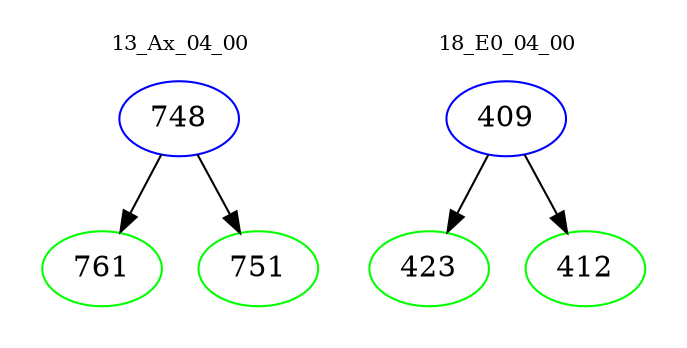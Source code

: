 digraph{
subgraph cluster_0 {
color = white
label = "13_Ax_04_00";
fontsize=10;
T0_748 [label="748", color="blue"]
T0_748 -> T0_761 [color="black"]
T0_761 [label="761", color="green"]
T0_748 -> T0_751 [color="black"]
T0_751 [label="751", color="green"]
}
subgraph cluster_1 {
color = white
label = "18_E0_04_00";
fontsize=10;
T1_409 [label="409", color="blue"]
T1_409 -> T1_423 [color="black"]
T1_423 [label="423", color="green"]
T1_409 -> T1_412 [color="black"]
T1_412 [label="412", color="green"]
}
}
